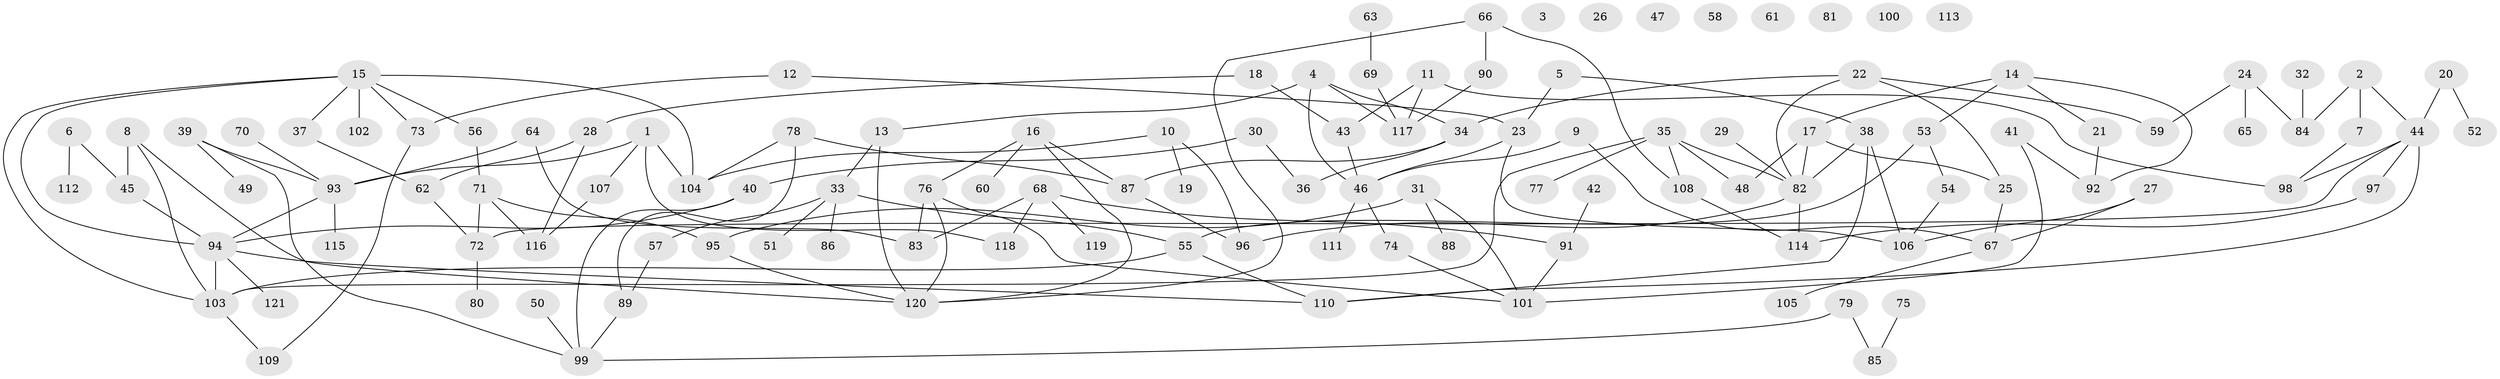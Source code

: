 // coarse degree distribution, {4: 0.15, 6: 0.1125, 0: 0.1, 1: 0.2, 2: 0.175, 3: 0.1625, 5: 0.0875, 10: 0.0125}
// Generated by graph-tools (version 1.1) at 2025/41/03/06/25 10:41:23]
// undirected, 121 vertices, 159 edges
graph export_dot {
graph [start="1"]
  node [color=gray90,style=filled];
  1;
  2;
  3;
  4;
  5;
  6;
  7;
  8;
  9;
  10;
  11;
  12;
  13;
  14;
  15;
  16;
  17;
  18;
  19;
  20;
  21;
  22;
  23;
  24;
  25;
  26;
  27;
  28;
  29;
  30;
  31;
  32;
  33;
  34;
  35;
  36;
  37;
  38;
  39;
  40;
  41;
  42;
  43;
  44;
  45;
  46;
  47;
  48;
  49;
  50;
  51;
  52;
  53;
  54;
  55;
  56;
  57;
  58;
  59;
  60;
  61;
  62;
  63;
  64;
  65;
  66;
  67;
  68;
  69;
  70;
  71;
  72;
  73;
  74;
  75;
  76;
  77;
  78;
  79;
  80;
  81;
  82;
  83;
  84;
  85;
  86;
  87;
  88;
  89;
  90;
  91;
  92;
  93;
  94;
  95;
  96;
  97;
  98;
  99;
  100;
  101;
  102;
  103;
  104;
  105;
  106;
  107;
  108;
  109;
  110;
  111;
  112;
  113;
  114;
  115;
  116;
  117;
  118;
  119;
  120;
  121;
  1 -- 93;
  1 -- 104;
  1 -- 107;
  1 -- 118;
  2 -- 7;
  2 -- 44;
  2 -- 84;
  4 -- 13;
  4 -- 34;
  4 -- 46;
  4 -- 117;
  5 -- 23;
  5 -- 38;
  6 -- 45;
  6 -- 112;
  7 -- 98;
  8 -- 45;
  8 -- 103;
  8 -- 120;
  9 -- 46;
  9 -- 67;
  10 -- 19;
  10 -- 96;
  10 -- 104;
  11 -- 43;
  11 -- 98;
  11 -- 117;
  12 -- 23;
  12 -- 73;
  13 -- 33;
  13 -- 120;
  14 -- 17;
  14 -- 21;
  14 -- 53;
  14 -- 92;
  15 -- 37;
  15 -- 56;
  15 -- 73;
  15 -- 94;
  15 -- 102;
  15 -- 103;
  15 -- 104;
  16 -- 60;
  16 -- 76;
  16 -- 87;
  16 -- 120;
  17 -- 25;
  17 -- 48;
  17 -- 82;
  18 -- 28;
  18 -- 43;
  20 -- 44;
  20 -- 52;
  21 -- 92;
  22 -- 25;
  22 -- 34;
  22 -- 59;
  22 -- 82;
  23 -- 46;
  23 -- 106;
  24 -- 59;
  24 -- 65;
  24 -- 84;
  25 -- 67;
  27 -- 67;
  27 -- 106;
  28 -- 62;
  28 -- 116;
  29 -- 82;
  30 -- 36;
  30 -- 40;
  31 -- 88;
  31 -- 95;
  31 -- 101;
  32 -- 84;
  33 -- 51;
  33 -- 55;
  33 -- 57;
  33 -- 86;
  34 -- 36;
  34 -- 87;
  35 -- 48;
  35 -- 77;
  35 -- 82;
  35 -- 103;
  35 -- 108;
  37 -- 62;
  38 -- 82;
  38 -- 106;
  38 -- 110;
  39 -- 49;
  39 -- 93;
  39 -- 99;
  40 -- 94;
  40 -- 99;
  41 -- 92;
  41 -- 101;
  42 -- 91;
  43 -- 46;
  44 -- 72;
  44 -- 97;
  44 -- 98;
  44 -- 110;
  45 -- 94;
  46 -- 74;
  46 -- 111;
  50 -- 99;
  53 -- 54;
  53 -- 55;
  54 -- 106;
  55 -- 103;
  55 -- 110;
  56 -- 71;
  57 -- 89;
  62 -- 72;
  63 -- 69;
  64 -- 83;
  64 -- 93;
  66 -- 90;
  66 -- 108;
  66 -- 120;
  67 -- 105;
  68 -- 83;
  68 -- 91;
  68 -- 118;
  68 -- 119;
  69 -- 117;
  70 -- 93;
  71 -- 72;
  71 -- 95;
  71 -- 116;
  72 -- 80;
  73 -- 109;
  74 -- 101;
  75 -- 85;
  76 -- 83;
  76 -- 101;
  76 -- 120;
  78 -- 87;
  78 -- 89;
  78 -- 104;
  79 -- 85;
  79 -- 99;
  82 -- 96;
  82 -- 114;
  87 -- 96;
  89 -- 99;
  90 -- 117;
  91 -- 101;
  93 -- 94;
  93 -- 115;
  94 -- 103;
  94 -- 110;
  94 -- 121;
  95 -- 120;
  97 -- 114;
  103 -- 109;
  107 -- 116;
  108 -- 114;
}
